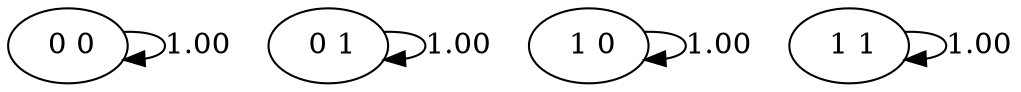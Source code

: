 digraph test {
node0 [label=" 0 0"];
node1 [label=" 0 1"];
node2 [label=" 1 0"];
node3 [label=" 1 1"];
node0 -> node0 [label= "1.00"];
node1 -> node1 [label= "1.00"];
node2 -> node2 [label= "1.00"];
node3 -> node3 [label= "1.00"];
}